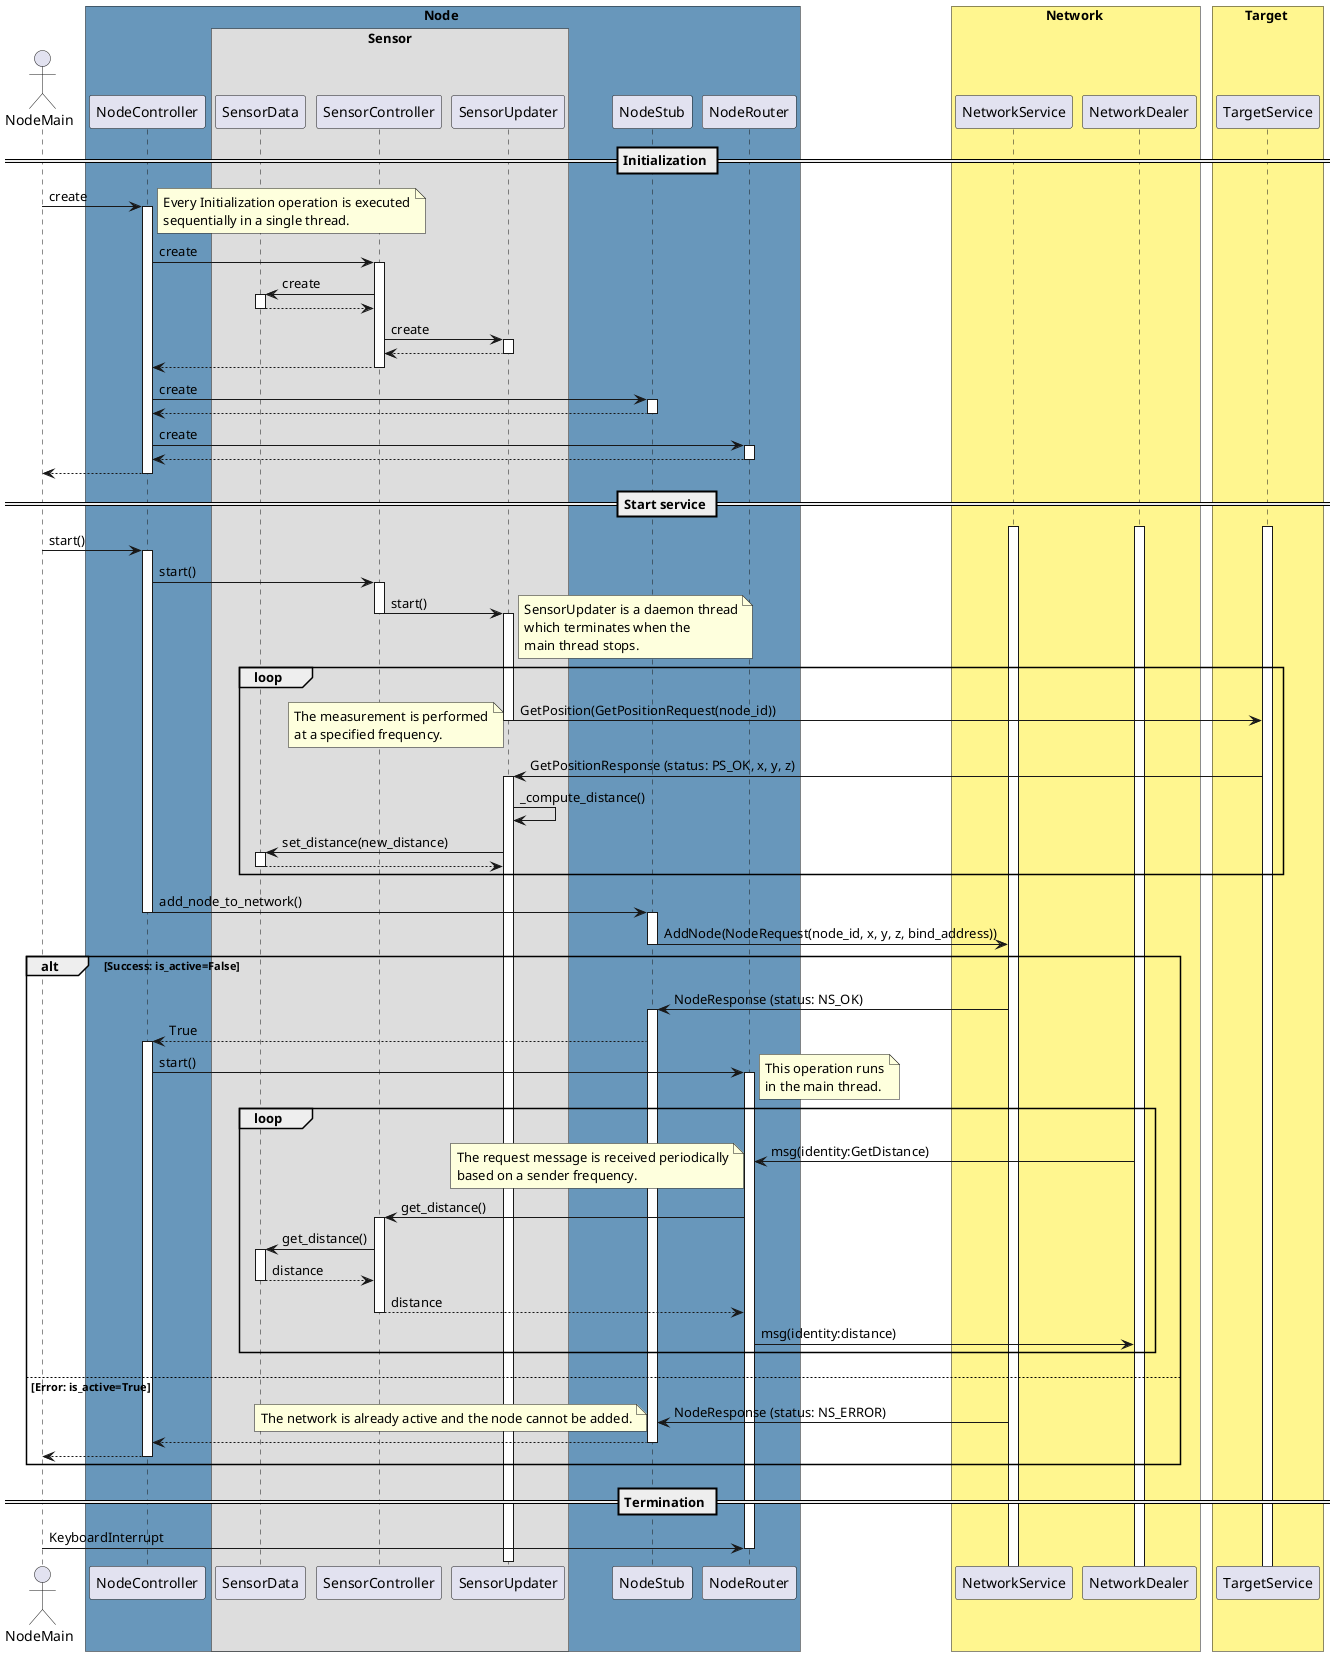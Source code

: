 @startuml

skinparam backgroundColor #FFFFFF

' Defines the participants in the protocol
actor NodeMain

!pragma teoz true
box Node #6897BB
participant "NodeController" as NodeController
box Sensor
participant "SensorData" as SensorData
participant "SensorController" as SensorController
participant "SensorUpdater" as SensorUpdater
end box
participant "NodeStub" as NodeStub
participant "NodeRouter" as NodeRouter
end box

box Network #FFF68F
participant "NetworkService" as NetworkService
participant "NetworkDealer" as NetworkDealer
end box

box Target #FFF68F
participant "TargetService" as TargetService
end box

== Initialization ==

' The node main creates an instance of NetworkController
NodeMain -> NodeController: create
note right: Every Initialization operation is executed\nsequentially in a single thread.
activate NodeController

' The NodeController creates an instance of SensorController
NodeController -> SensorController: create
activate SensorController

' The SensorController creates an instance of SensorData
SensorController -> SensorData: create
activate SensorData
return

' The SensorController creates an instance of SensorUpdater
SensorController -> SensorUpdater: create
activate SensorUpdater
return
return

' The NodeController creates an instance of NodeStub
NodeController -> NodeStub: create
activate NodeStub
return

' The NodeController creates an instance of NodeRouter
NodeController -> NodeRouter: create
activate NodeRouter
return
return

== Start service ==

' The NetworkService and TargetService threads are running
activate NetworkService
activate TargetService
activate NetworkDealer

' The node main starts the execution of NodeController
NodeMain -> NodeController: start()
activate NodeController

' TargetController starts the SensorController
NodeController -> SensorController: start()
activate SensorController

' SensorController starts the SensorUpdater daemon
SensorController -> SensorUpdater: start()
note right: SensorUpdater is a daemon thread\nwhich terminates when the\nmain thread stops.
deactivate SensorController
activate SensorUpdater

' SensorUpdater thread updates the distance between the sensor and the target
loop
    ' SensorUpdater requests GetPosition RPC sending a GetPositionRequest message
    ' containing the requesting node ID
    SensorUpdater -> TargetService: GetPosition(GetPositionRequest(node_id))
    note left: The measurement is performed\nat a specified frequency.

    ' The RPC request blocks the SensorUpdater thread while waiting for a response
    deactivate SensorUpdater

    ' The TargetService sends a GetPositionResponse message to the SensorUpdater containing
    ' a positive status for the requested operation and the coordinates of the target
    TargetService -> SensorUpdater : GetPositionResponse (status: PS_OK, x, y, z)
    activate SensorUpdater

    ' SensorUpdater computes the Euclidean distance
    SensorUpdater -> SensorUpdater: _compute_distance()

    ' SensorUpdater sets the measured distance in SensorData
    SensorUpdater -> SensorData: set_distance(new_distance)
    activate SensorData
    return
end loop

' NodeController adds the node to the distributed network
NodeController -> NodeStub: add_node_to_network()
deactivate NodeController
activate NodeStub

' NodeStub requests AddNode RPC sending a NodeRequest message
' containing the requesting node ID, the sensor's position and the bind address
NodeStub -> NetworkService: AddNode(NodeRequest(node_id, x, y, z, bind_address))
deactivate NodeStub

' The distributed network isn't active so the node is added
alt Success: is_active=False
    ' The NetworkService sends a NodeResponse message to the NodeStub containing
    ' a positive status for the requested operation
    NetworkService -> NodeStub : NodeResponse (status: NS_OK)
    activate NodeStub
    NodeStub --> NodeController: True
    activate NodeController

    ' NodeController starts the NodeRouter loop
    NodeController -> NodeRouter: start()
    note right: This operation runs\nin the main thread.
    activate NodeRouter

    loop
        ' NodeRouter receives the message containing GetDistance
        ' NodeRouter thread is unblocked when the message is received
        NetworkDealer -> NodeRouter: msg(identity:GetDistance)
        note left: The request message is received periodically\nbased on a sender frequency.
        ' NodeRouter gets the measured distance from SensorController
        NodeRouter -> SensorController: get_distance()
        activate SensorController

        ' SensorController forwards the request to SensorData
        SensorController -> SensorData: get_distance()
        activate SensorData
        return distance
        return distance

        ' The NodeRouter sends a message to the NetworkDealer containing the distance
        ' between the node and the target
        ' The identity is used to send back to the NetworkDealer the distance
        NodeRouter -> NetworkDealer : msg(identity:distance)
    end loop
' The distributed network is active so the node cannot be added
else Error: is_active=True
    ' The NetworkService sends a NodeResponse message to the NodeStub containing
    ' a negative status for the requested operation
    NetworkService -> NodeStub : NodeResponse (status: NS_ERROR)
    note left: The network is already active and the node cannot be added.


    NodeStub --> NodeController
    deactivate NodeStub
    NodeController --> NodeMain
    deactivate NodeController
end alt

== Termination ==

' The node main terminates the execution using Ctrl+C
NodeMain -> NodeRouter: KeyboardInterrupt
deactivate NodeRouter
deactivate SensorUpdater

@enduml